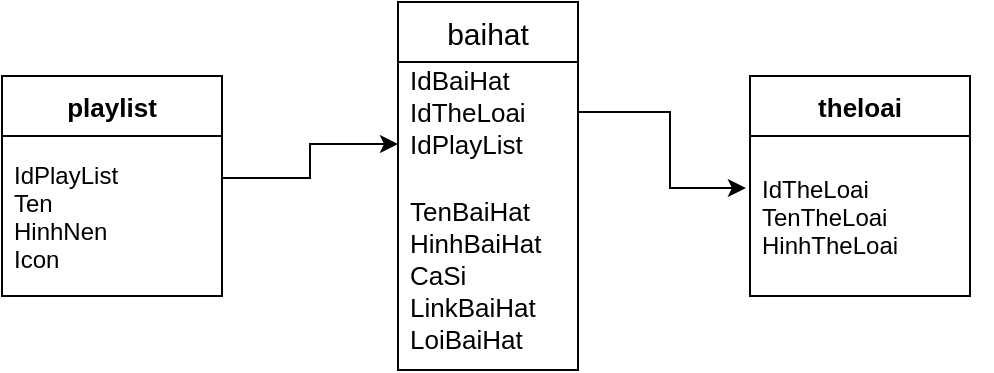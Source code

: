 <mxfile version="18.0.1" type="github"><diagram id="C5RBs43oDa-KdzZeNtuy" name="Page-1"><mxGraphModel dx="871" dy="450" grid="1" gridSize="11" guides="1" tooltips="1" connect="1" arrows="1" fold="1" page="1" pageScale="1" pageWidth="827" pageHeight="1169" math="0" shadow="0"><root><mxCell id="WIyWlLk6GJQsqaUBKTNV-0"/><mxCell id="WIyWlLk6GJQsqaUBKTNV-1" parent="WIyWlLk6GJQsqaUBKTNV-0"/><mxCell id="C6C7-7U4LkIguzn4N1SW-57" style="edgeStyle=orthogonalEdgeStyle;rounded=0;orthogonalLoop=1;jettySize=auto;html=1;entryX=0;entryY=0.707;entryDx=0;entryDy=0;entryPerimeter=0;fontSize=13;" parent="WIyWlLk6GJQsqaUBKTNV-1" source="C6C7-7U4LkIguzn4N1SW-43" target="C6C7-7U4LkIguzn4N1SW-53" edge="1"><mxGeometry relative="1" as="geometry"><Array as="points"><mxPoint x="308" y="330"/><mxPoint x="308" y="313"/></Array></mxGeometry></mxCell><mxCell id="C6C7-7U4LkIguzn4N1SW-43" value="playlist" style="swimlane;startSize=30;fontSize=13;" parent="WIyWlLk6GJQsqaUBKTNV-1" vertex="1"><mxGeometry x="154" y="279" width="110" height="110" as="geometry"/></mxCell><mxCell id="C6C7-7U4LkIguzn4N1SW-44" value="IdPlayList&#10;Ten&#10;HinhNen&#10;Icon" style="text;strokeColor=none;fillColor=none;align=left;verticalAlign=middle;spacingLeft=4;spacingRight=4;overflow=hidden;points=[[0,0.5],[1,0.5]];portConstraint=eastwest;rotatable=0;" parent="C6C7-7U4LkIguzn4N1SW-43" vertex="1"><mxGeometry y="30" width="110" height="80" as="geometry"/></mxCell><mxCell id="C6C7-7U4LkIguzn4N1SW-50" value="theloai" style="swimlane;startSize=30;fontSize=13;" parent="WIyWlLk6GJQsqaUBKTNV-1" vertex="1"><mxGeometry x="528" y="279" width="110" height="110" as="geometry"/></mxCell><mxCell id="C6C7-7U4LkIguzn4N1SW-51" value="IdTheLoai&#10;TenTheLoai&#10;HinhTheLoai" style="text;strokeColor=none;fillColor=none;align=left;verticalAlign=middle;spacingLeft=4;spacingRight=4;overflow=hidden;points=[[0,0.5],[1,0.5]];portConstraint=eastwest;rotatable=0;" parent="C6C7-7U4LkIguzn4N1SW-50" vertex="1"><mxGeometry y="30" width="121" height="80" as="geometry"/></mxCell><mxCell id="C6C7-7U4LkIguzn4N1SW-52" value="baihat" style="swimlane;fontStyle=0;childLayout=stackLayout;horizontal=1;startSize=30;horizontalStack=0;resizeParent=1;resizeParentMax=0;resizeLast=0;collapsible=1;marginBottom=0;fontSize=15;" parent="WIyWlLk6GJQsqaUBKTNV-1" vertex="1"><mxGeometry x="352" y="242" width="90" height="184" as="geometry"/></mxCell><mxCell id="C6C7-7U4LkIguzn4N1SW-53" value="IdBaiHat&#10;IdTheLoai&#10;IdPlayList&#10;" style="text;strokeColor=none;fillColor=none;align=left;verticalAlign=middle;spacingLeft=4;spacingRight=4;overflow=hidden;points=[[0,0.5],[1,0.5]];portConstraint=eastwest;rotatable=0;fontSize=13;" parent="C6C7-7U4LkIguzn4N1SW-52" vertex="1"><mxGeometry y="30" width="90" height="58" as="geometry"/></mxCell><mxCell id="C6C7-7U4LkIguzn4N1SW-54" value="TenBaiHat&#10;HinhBaiHat&#10;CaSi&#10;LinkBaiHat&#10;LoiBaiHat" style="text;strokeColor=none;fillColor=none;align=left;verticalAlign=middle;spacingLeft=4;spacingRight=4;overflow=hidden;points=[[0,0.5],[1,0.5]];portConstraint=eastwest;rotatable=0;fontSize=13;" parent="C6C7-7U4LkIguzn4N1SW-52" vertex="1"><mxGeometry y="88" width="90" height="96" as="geometry"/></mxCell><mxCell id="C6C7-7U4LkIguzn4N1SW-56" style="edgeStyle=orthogonalEdgeStyle;rounded=0;orthogonalLoop=1;jettySize=auto;html=1;entryX=-0.017;entryY=0.325;entryDx=0;entryDy=0;entryPerimeter=0;fontSize=13;exitX=1;exitY=0.5;exitDx=0;exitDy=0;" parent="WIyWlLk6GJQsqaUBKTNV-1" source="C6C7-7U4LkIguzn4N1SW-53" target="C6C7-7U4LkIguzn4N1SW-51" edge="1"><mxGeometry relative="1" as="geometry"><mxPoint x="462" y="297" as="sourcePoint"/><Array as="points"><mxPoint x="442" y="297"/><mxPoint x="488" y="297"/><mxPoint x="488" y="335"/></Array></mxGeometry></mxCell></root></mxGraphModel></diagram></mxfile>